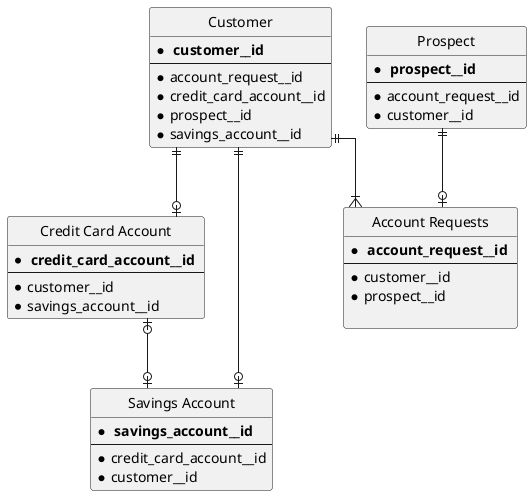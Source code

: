@startuml
skinparam shadowing false
skinparam linetype ortho
hide circle

entity "Customer" as customer {
  * ** customer__id **
  --
  * account_request__id
  * credit_card_account__id
  * prospect__id
  * savings_account__id
}

entity "Credit Card Account" as cca {
  *  ** credit_card_account__id **
  --
  * customer__id
  * savings_account__id
}

entity "Savings Account" as savings {
  * ** savings_account__id **
  --
  * credit_card_account__id
  * customer__id
}

entity "Prospect" as prospect {
  * ** prospect__id **
  --
  * account_request__id
  * customer__id
}

entity "Account Requests" as accrequests {
  * ** account_request__id **
 --
  * customer__id
  * prospect__id

}

customer ||--o| cca
customer ||--o| savings
customer ||--|{ accrequests
cca      |o--o| savings
prospect ||--o| accrequests

@enduml
